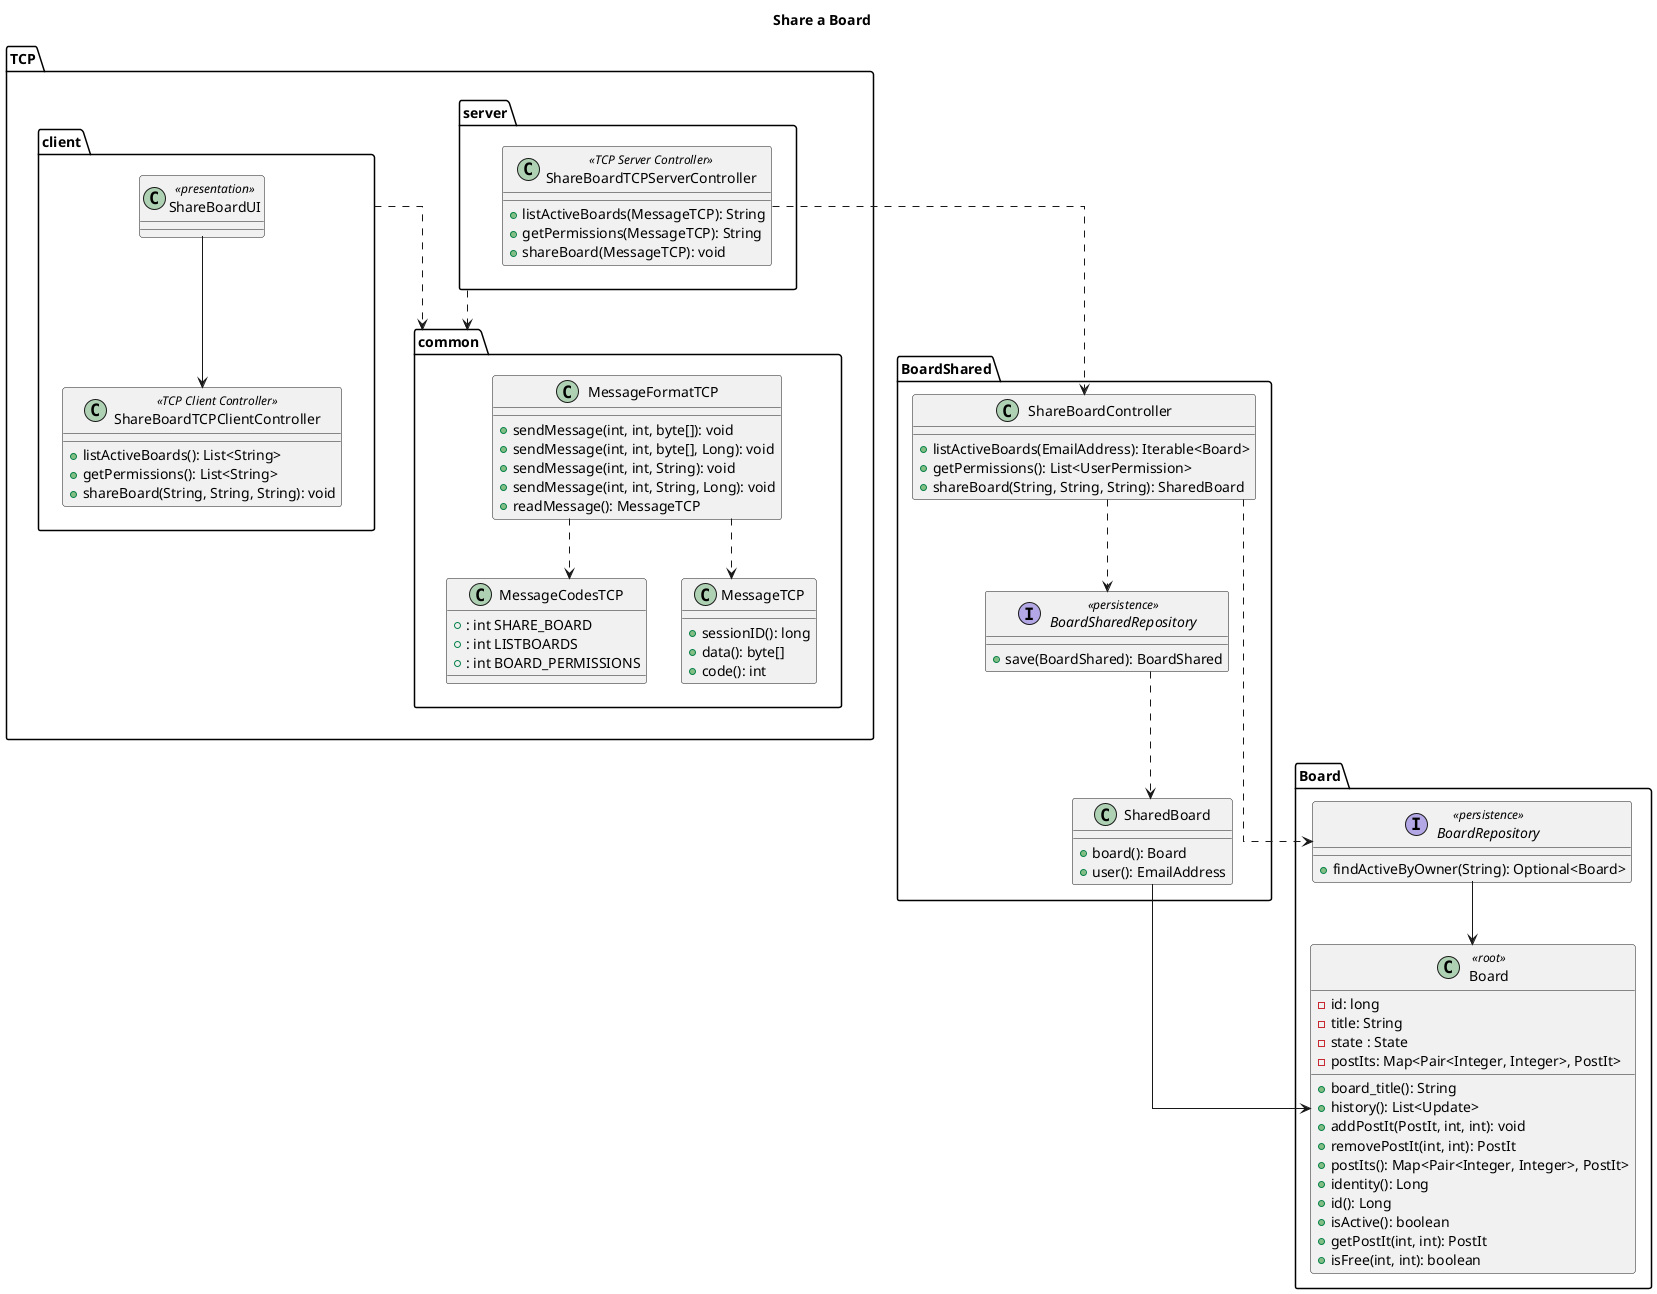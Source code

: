 @startuml
'https://plantuml.com/class-diagram
title Share a Board


top to bottom direction
skinparam linetype ortho

package Board {
    class Board << root >>{
      - id: long
      - title: String
      - state : State
      - postIts: Map<Pair<Integer, Integer>, PostIt>
      + board_title(): String
      + history(): List<Update>
      + addPostIt(PostIt, int, int): void
      + removePostIt(int, int): PostIt
      + postIts(): Map<Pair<Integer, Integer>, PostIt>
      + identity(): Long
      + id(): Long
      + isActive(): boolean
      + getPostIt(int, int): PostIt
      + isFree(int, int): boolean
    }
    interface BoardRepository << persistence >> {
      + findActiveByOwner(String): Optional<Board>
    }
}

package BoardShared {
class ShareBoardController{
    + listActiveBoards(EmailAddress): Iterable<Board>
    + getPermissions(): List<UserPermission>
    + shareBoard(String, String, String): SharedBoard

}
    interface BoardSharedRepository << persistence >> {
      + save(BoardShared): BoardShared
    }
    class SharedBoard {
        + board(): Board
        + user(): EmailAddress
    }
}

package TCP.common {
    class MessageCodesTCP {
      + : int SHARE_BOARD
      + : int LISTBOARDS
      + : int BOARD_PERMISSIONS
    }

    class MessageFormatTCP {
      + sendMessage(int, int, byte[]): void
      + sendMessage(int, int, byte[], Long): void
      + sendMessage(int, int, String): void
      + sendMessage(int, int, String, Long): void
      + readMessage(): MessageTCP
    }

    class MessageTCP {
      + sessionID(): long
      + data(): byte[]
      + code(): int
    }
}
package TCP.server {
    class ShareBoardTCPServerController << TCP Server Controller >> {
      + listActiveBoards(MessageTCP): String
      + getPermissions(MessageTCP): String
      + shareBoard(MessageTCP): void
    }
}

package TCP.client {
    class ShareBoardTCPClientController << TCP Client Controller >> {
      + listActiveBoards(): List<String>
      + getPermissions(): List<String>
      + shareBoard(String, String, String): void
    }

    class ShareBoardUI << presentation >> {
    }
}

ShareBoardController ..> BoardRepository
ShareBoardController ..> BoardSharedRepository
ShareBoardUI --> ShareBoardTCPClientController
TCP.client ..> TCP.common
TCP.server ..> TCP.common
MessageFormatTCP ..> MessageTCP
MessageFormatTCP ..> MessageCodesTCP
BoardRepository --> Board.Board
BoardSharedRepository ..> BoardShared.SharedBoard
BoardShared.SharedBoard --> Board.Board
ShareBoardTCPServerController ..> ShareBoardController


@enduml


